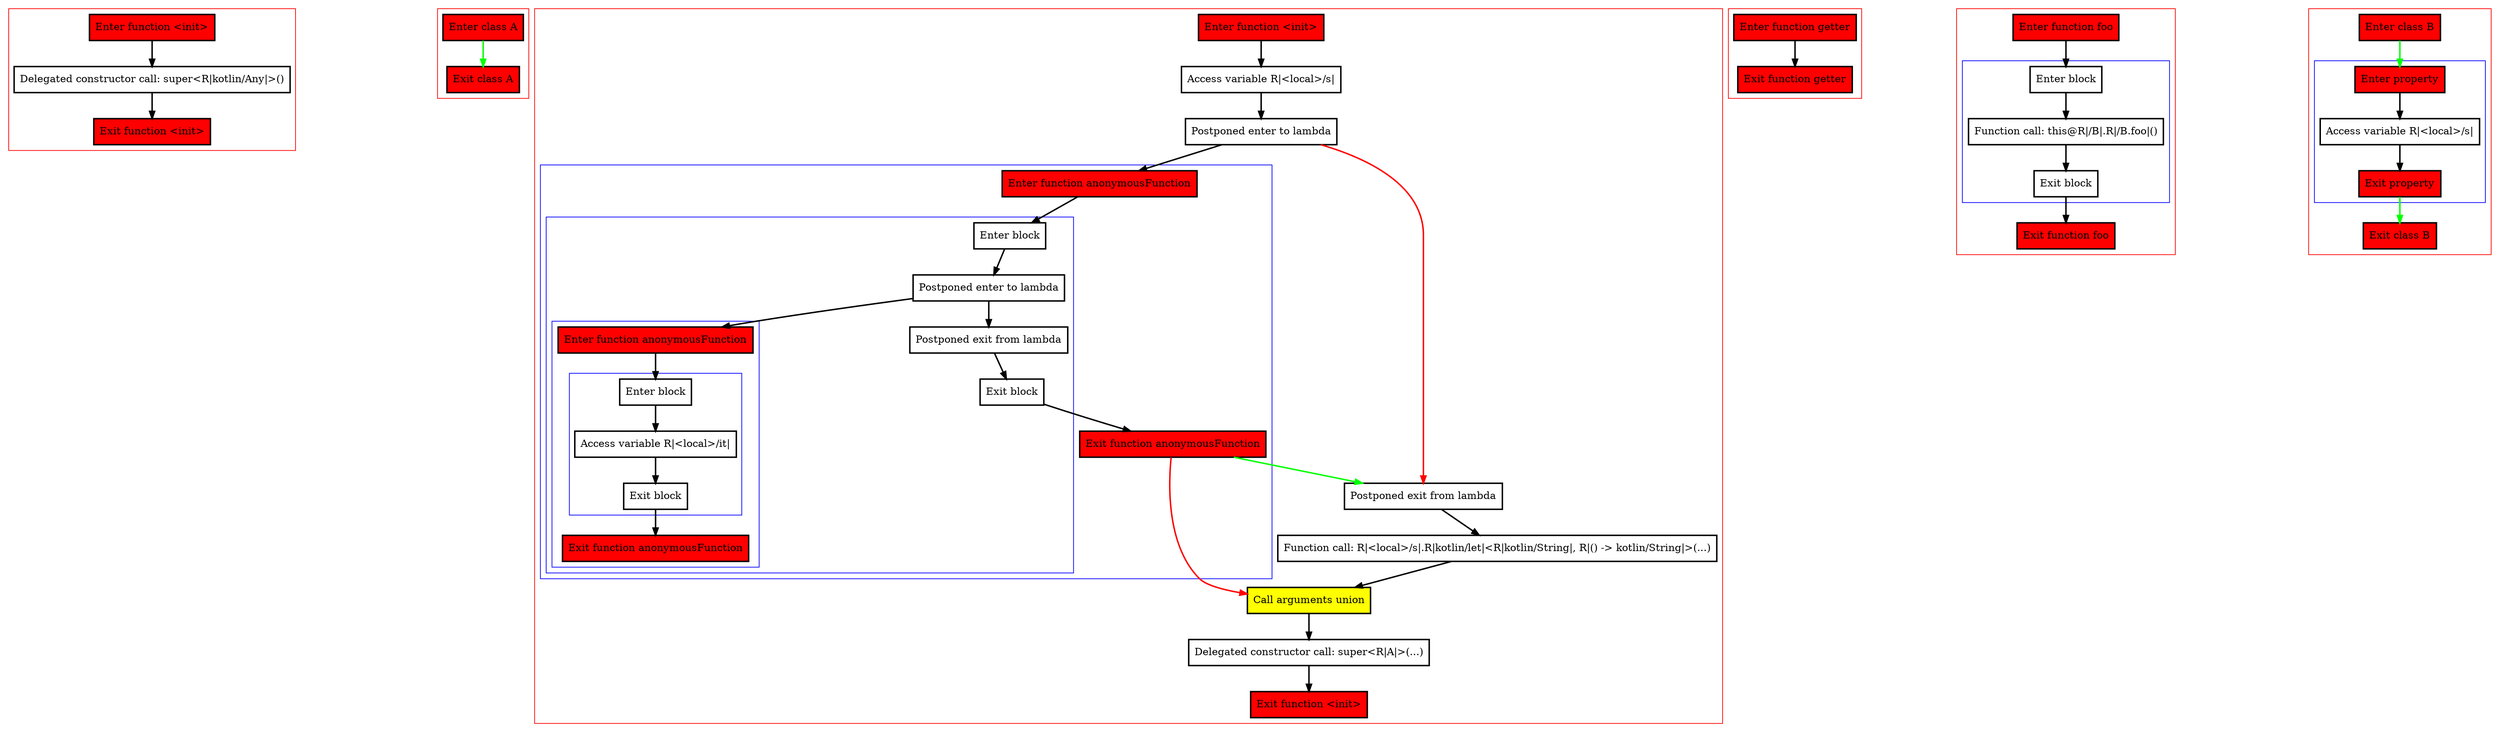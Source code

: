 digraph postponedLambdaInConstructor_kt {
    graph [nodesep=3]
    node [shape=box penwidth=2]
    edge [penwidth=2]

    subgraph cluster_0 {
        color=red
        0 [label="Enter function <init>" style="filled" fillcolor=red];
        1 [label="Delegated constructor call: super<R|kotlin/Any|>()"];
        2 [label="Exit function <init>" style="filled" fillcolor=red];
    }
    0 -> {1};
    1 -> {2};

    subgraph cluster_1 {
        color=red
        3 [label="Enter class A" style="filled" fillcolor=red];
        4 [label="Exit class A" style="filled" fillcolor=red];
    }
    3 -> {4} [color=green];

    subgraph cluster_2 {
        color=red
        5 [label="Enter function <init>" style="filled" fillcolor=red];
        6 [label="Access variable R|<local>/s|"];
        7 [label="Postponed enter to lambda"];
        subgraph cluster_3 {
            color=blue
            13 [label="Enter function anonymousFunction" style="filled" fillcolor=red];
            subgraph cluster_4 {
                color=blue
                14 [label="Enter block"];
                15 [label="Postponed enter to lambda"];
                subgraph cluster_5 {
                    color=blue
                    19 [label="Enter function anonymousFunction" style="filled" fillcolor=red];
                    subgraph cluster_6 {
                        color=blue
                        20 [label="Enter block"];
                        21 [label="Access variable R|<local>/it|"];
                        22 [label="Exit block"];
                    }
                    23 [label="Exit function anonymousFunction" style="filled" fillcolor=red];
                }
                16 [label="Postponed exit from lambda"];
                17 [label="Exit block"];
            }
            18 [label="Exit function anonymousFunction" style="filled" fillcolor=red];
        }
        8 [label="Postponed exit from lambda"];
        9 [label="Function call: R|<local>/s|.R|kotlin/let|<R|kotlin/String|, R|() -> kotlin/String|>(...)"];
        10 [label="Call arguments union" style="filled" fillcolor=yellow];
        11 [label="Delegated constructor call: super<R|A|>(...)"];
        12 [label="Exit function <init>" style="filled" fillcolor=red];
    }
    5 -> {6};
    6 -> {7};
    7 -> {13};
    7 -> {8} [color=red];
    8 -> {9};
    9 -> {10};
    10 -> {11};
    11 -> {12};
    13 -> {14};
    14 -> {15};
    15 -> {16 19};
    16 -> {17};
    17 -> {18};
    18 -> {8} [color=green];
    18 -> {10} [color=red];
    19 -> {20};
    20 -> {21};
    21 -> {22};
    22 -> {23};

    subgraph cluster_7 {
        color=red
        24 [label="Enter function getter" style="filled" fillcolor=red];
        25 [label="Exit function getter" style="filled" fillcolor=red];
    }
    24 -> {25};

    subgraph cluster_8 {
        color=red
        29 [label="Enter function foo" style="filled" fillcolor=red];
        subgraph cluster_9 {
            color=blue
            30 [label="Enter block"];
            31 [label="Function call: this@R|/B|.R|/B.foo|()"];
            32 [label="Exit block"];
        }
        33 [label="Exit function foo" style="filled" fillcolor=red];
    }
    29 -> {30};
    30 -> {31};
    31 -> {32};
    32 -> {33};

    subgraph cluster_10 {
        color=red
        34 [label="Enter class B" style="filled" fillcolor=red];
        subgraph cluster_11 {
            color=blue
            26 [label="Enter property" style="filled" fillcolor=red];
            27 [label="Access variable R|<local>/s|"];
            28 [label="Exit property" style="filled" fillcolor=red];
        }
        35 [label="Exit class B" style="filled" fillcolor=red];
    }
    34 -> {26} [color=green];
    26 -> {27};
    27 -> {28};
    28 -> {35} [color=green];

}
